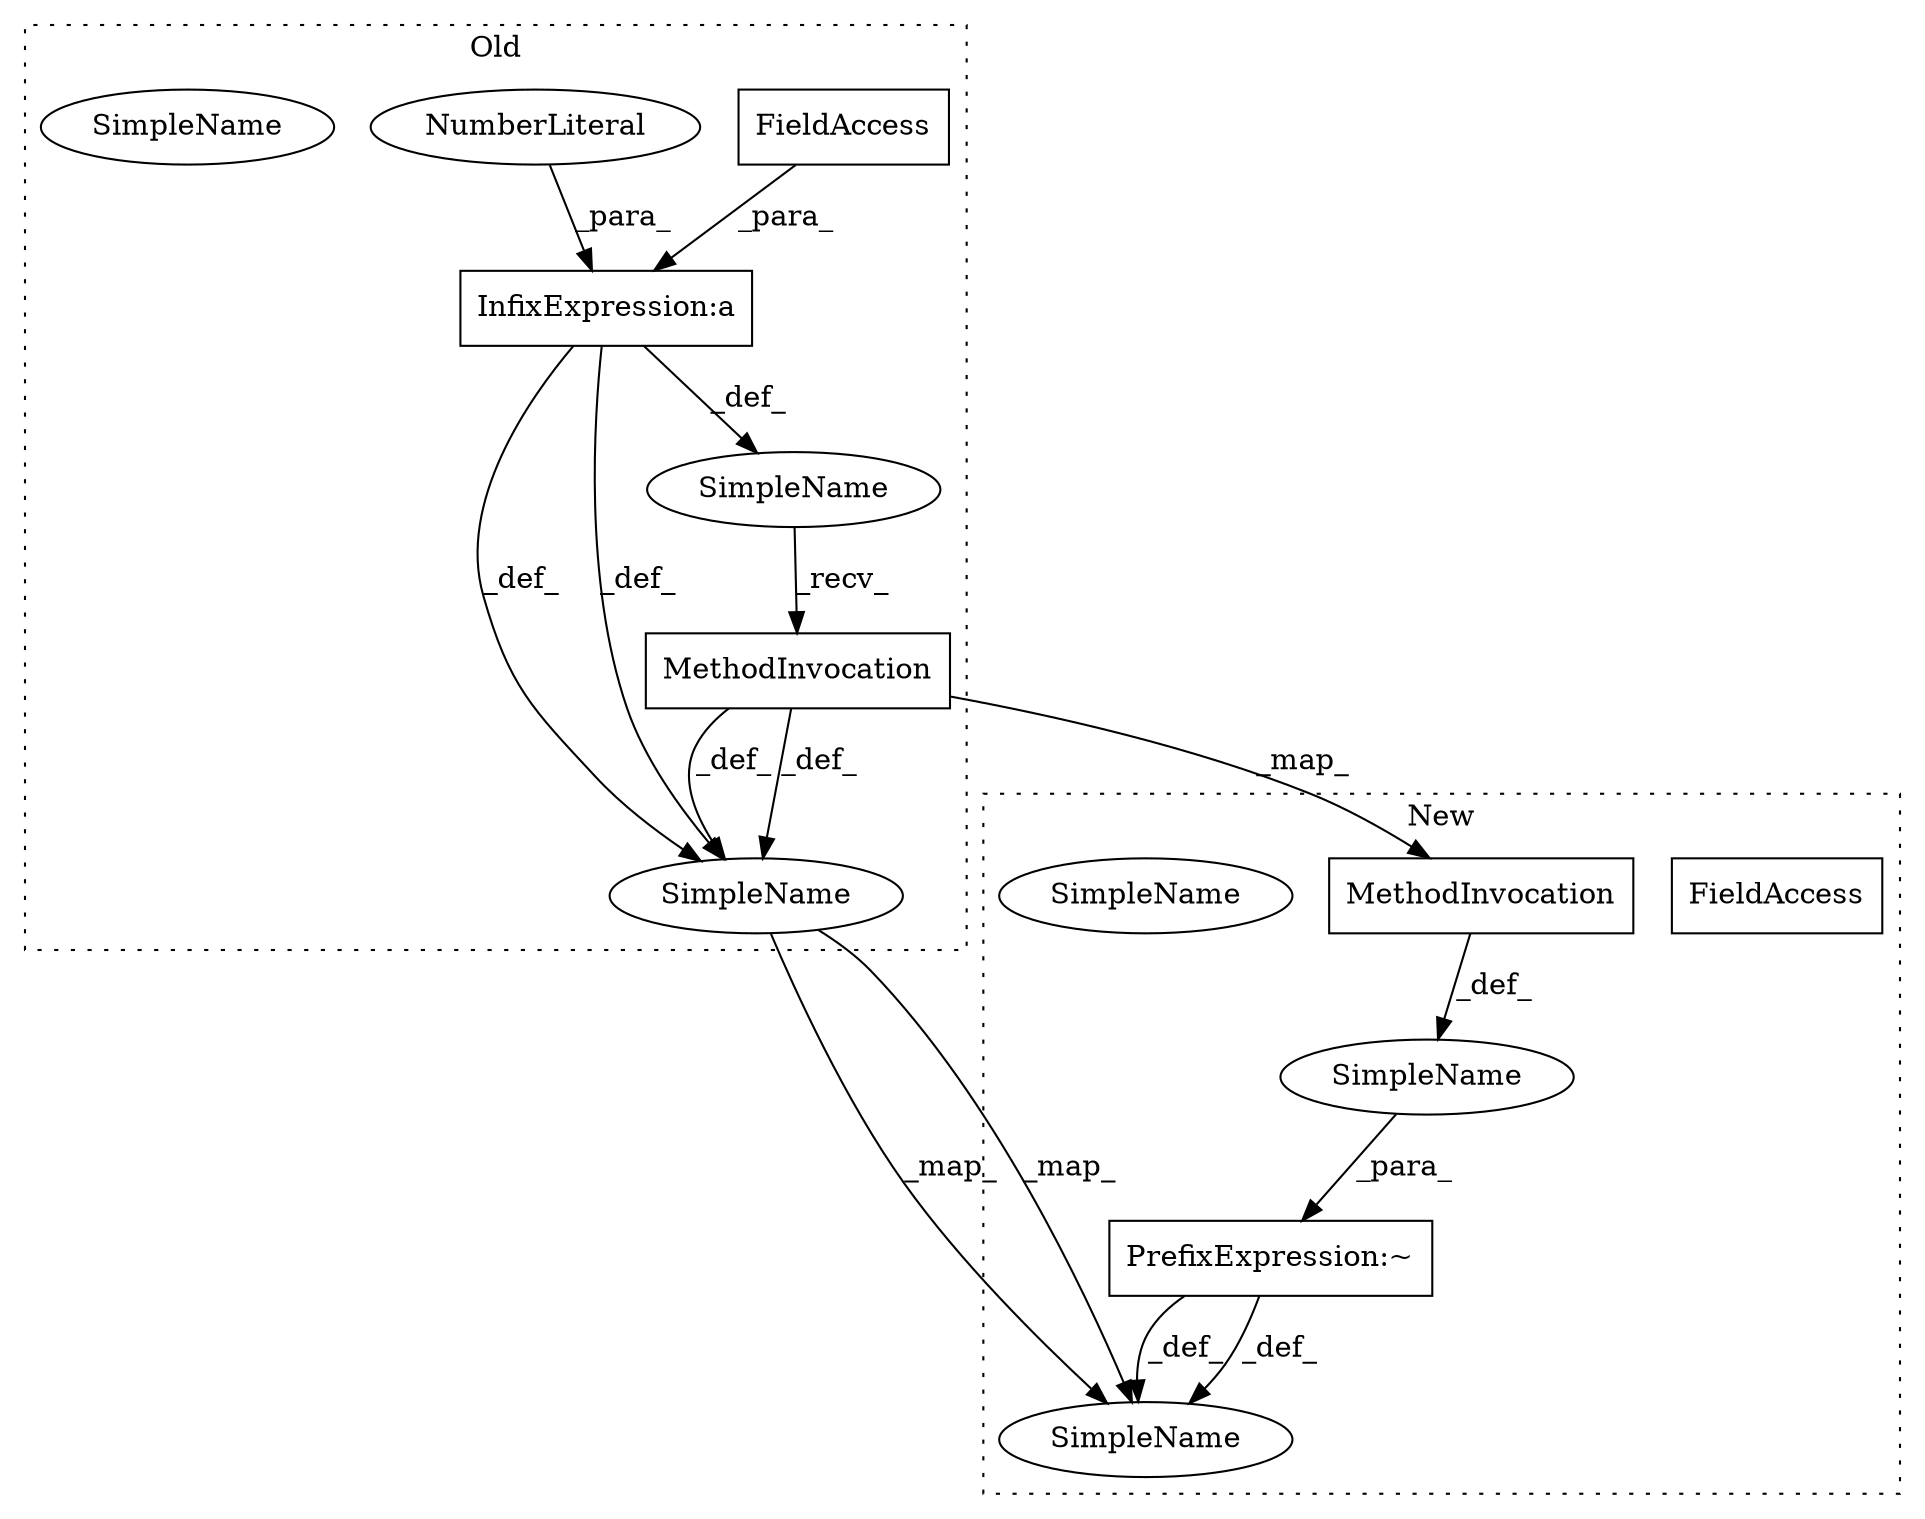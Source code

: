 digraph G {
subgraph cluster0 {
2 [label="FieldAccess" a="22" s="7051" l="21" shape="box"];
4 [label="MethodInvocation" a="32" s="7134,7148" l="8,1" shape="box"];
5 [label="NumberLiteral" a="34" s="7047" l="1" shape="ellipse"];
6 [label="SimpleName" a="42" s="6993" l="11" shape="ellipse"];
8 [label="SimpleName" a="42" s="" l="" shape="ellipse"];
11 [label="SimpleName" a="42" s="6993" l="11" shape="ellipse"];
12 [label="InfixExpression:a" a="27" s="7048" l="3" shape="box"];
label = "Old";
style="dotted";
}
subgraph cluster1 {
1 [label="FieldAccess" a="22" s="6524" l="21" shape="box"];
3 [label="MethodInvocation" a="32" s="7137,7151" l="8,1" shape="box"];
7 [label="SimpleName" a="42" s="" l="" shape="ellipse"];
9 [label="SimpleName" a="42" s="7001" l="11" shape="ellipse"];
10 [label="SimpleName" a="42" s="7001" l="11" shape="ellipse"];
13 [label="PrefixExpression:~" a="38" s="7054" l="1" shape="box"];
label = "New";
style="dotted";
}
2 -> 12 [label="_para_"];
3 -> 7 [label="_def_"];
4 -> 6 [label="_def_"];
4 -> 3 [label="_map_"];
4 -> 6 [label="_def_"];
5 -> 12 [label="_para_"];
6 -> 10 [label="_map_"];
6 -> 10 [label="_map_"];
7 -> 13 [label="_para_"];
8 -> 4 [label="_recv_"];
12 -> 6 [label="_def_"];
12 -> 8 [label="_def_"];
12 -> 6 [label="_def_"];
13 -> 10 [label="_def_"];
13 -> 10 [label="_def_"];
}